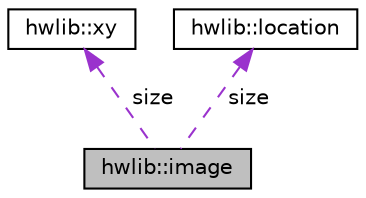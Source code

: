 digraph "hwlib::image"
{
  edge [fontname="Helvetica",fontsize="10",labelfontname="Helvetica",labelfontsize="10"];
  node [fontname="Helvetica",fontsize="10",shape=record];
  Node3 [label="hwlib::image",height=0.2,width=0.4,color="black", fillcolor="grey75", style="filled", fontcolor="black"];
  Node4 -> Node3 [dir="back",color="darkorchid3",fontsize="10",style="dashed",label=" size" ];
  Node4 [label="hwlib::xy",height=0.2,width=0.4,color="black", fillcolor="white", style="filled",URL="$classhwlib_1_1xy.html"];
  Node5 -> Node3 [dir="back",color="darkorchid3",fontsize="10",style="dashed",label=" size" ];
  Node5 [label="hwlib::location",height=0.2,width=0.4,color="black", fillcolor="white", style="filled",URL="$classhwlib_1_1location.html",tooltip="a pixel coordinate "];
}
